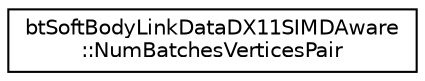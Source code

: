 digraph "Graphical Class Hierarchy"
{
  edge [fontname="Helvetica",fontsize="10",labelfontname="Helvetica",labelfontsize="10"];
  node [fontname="Helvetica",fontsize="10",shape=record];
  rankdir="LR";
  Node1 [label="btSoftBodyLinkDataDX11SIMDAware\l::NumBatchesVerticesPair",height=0.2,width=0.4,color="black", fillcolor="white", style="filled",URL="$structbt_soft_body_link_data_d_x11_s_i_m_d_aware_1_1_num_batches_vertices_pair.html"];
}
